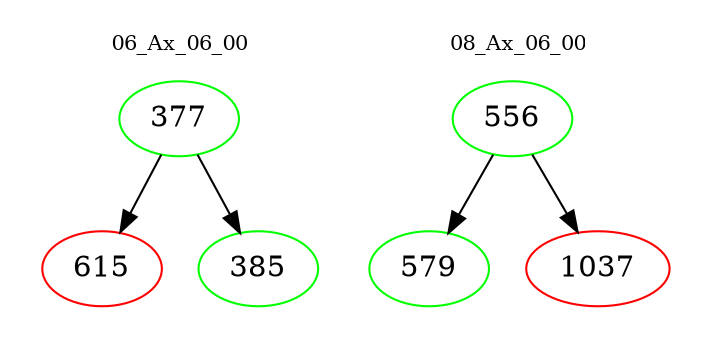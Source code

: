 digraph{
subgraph cluster_0 {
color = white
label = "06_Ax_06_00";
fontsize=10;
T0_377 [label="377", color="green"]
T0_377 -> T0_615 [color="black"]
T0_615 [label="615", color="red"]
T0_377 -> T0_385 [color="black"]
T0_385 [label="385", color="green"]
}
subgraph cluster_1 {
color = white
label = "08_Ax_06_00";
fontsize=10;
T1_556 [label="556", color="green"]
T1_556 -> T1_579 [color="black"]
T1_579 [label="579", color="green"]
T1_556 -> T1_1037 [color="black"]
T1_1037 [label="1037", color="red"]
}
}

